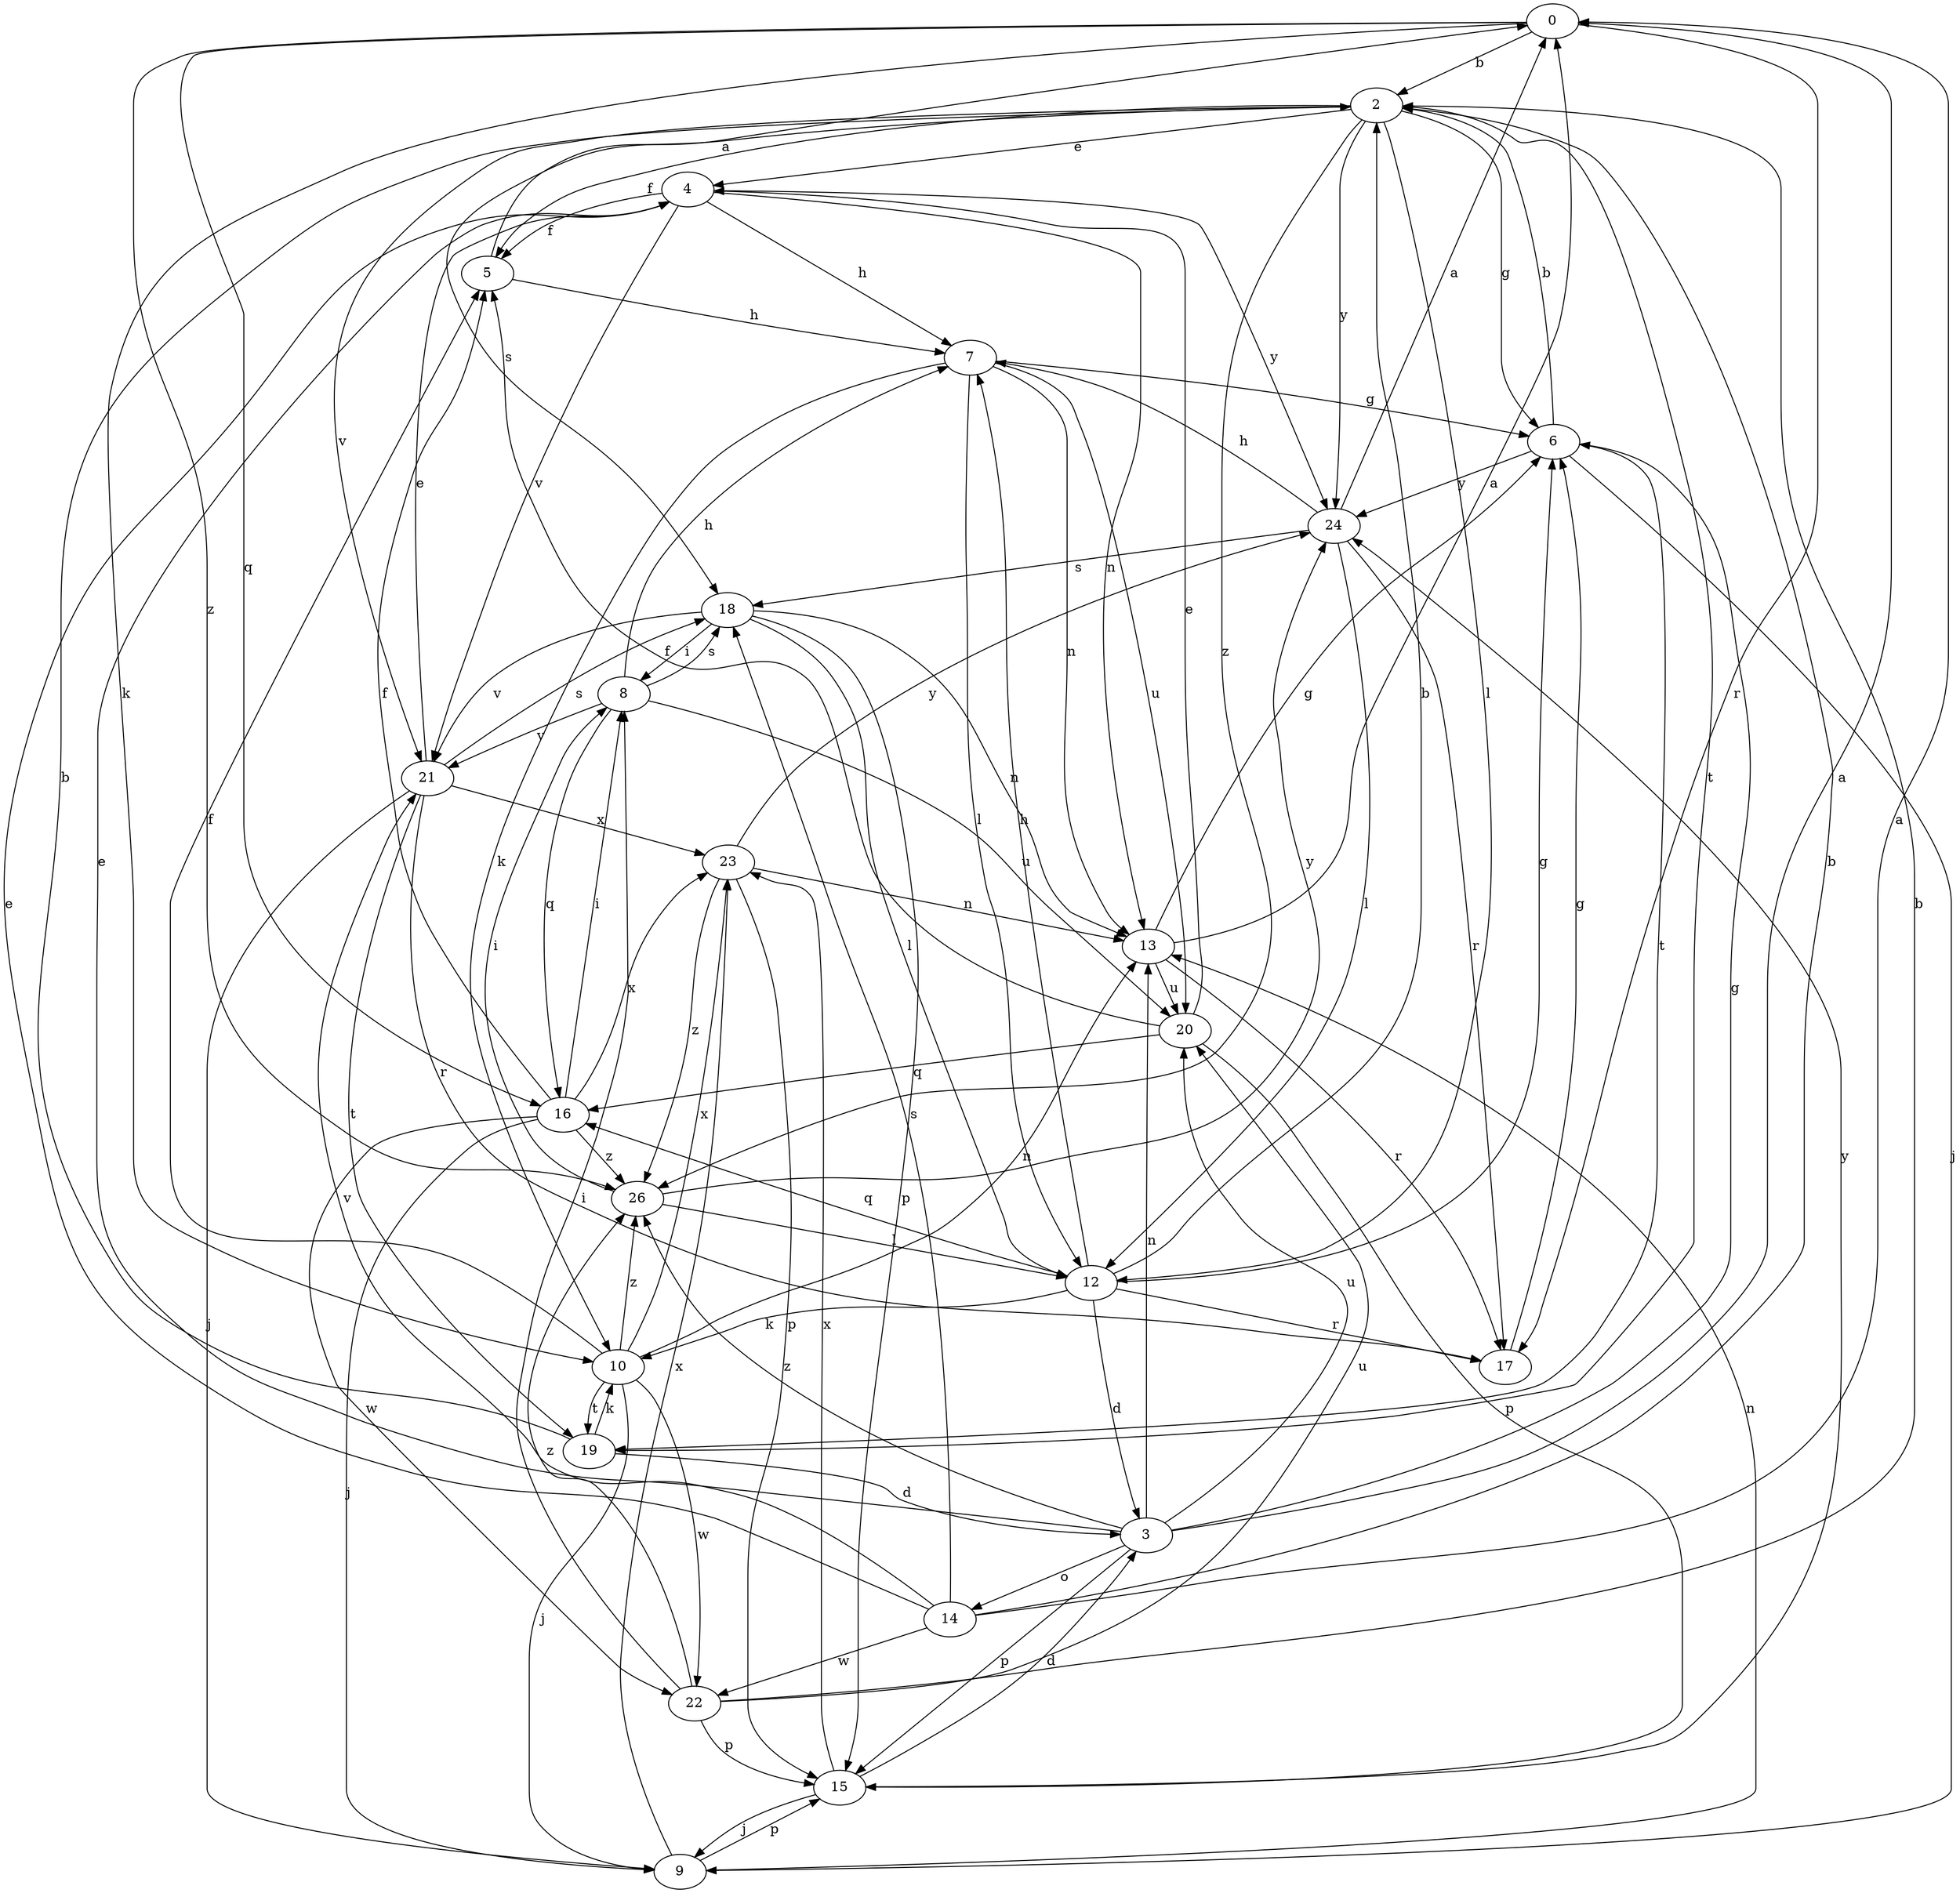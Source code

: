 strict digraph  {
0;
2;
3;
4;
5;
6;
7;
8;
9;
10;
12;
13;
14;
15;
16;
17;
18;
19;
20;
21;
22;
23;
24;
26;
0 -> 2  [label=b];
0 -> 10  [label=k];
0 -> 16  [label=q];
0 -> 17  [label=r];
0 -> 26  [label=z];
2 -> 4  [label=e];
2 -> 5  [label=f];
2 -> 6  [label=g];
2 -> 12  [label=l];
2 -> 18  [label=s];
2 -> 19  [label=t];
2 -> 21  [label=v];
2 -> 24  [label=y];
2 -> 26  [label=z];
3 -> 0  [label=a];
3 -> 4  [label=e];
3 -> 6  [label=g];
3 -> 13  [label=n];
3 -> 14  [label=o];
3 -> 15  [label=p];
3 -> 20  [label=u];
3 -> 26  [label=z];
4 -> 5  [label=f];
4 -> 7  [label=h];
4 -> 13  [label=n];
4 -> 21  [label=v];
4 -> 24  [label=y];
5 -> 0  [label=a];
5 -> 7  [label=h];
6 -> 2  [label=b];
6 -> 9  [label=j];
6 -> 19  [label=t];
6 -> 24  [label=y];
7 -> 6  [label=g];
7 -> 10  [label=k];
7 -> 12  [label=l];
7 -> 13  [label=n];
7 -> 20  [label=u];
8 -> 7  [label=h];
8 -> 16  [label=q];
8 -> 18  [label=s];
8 -> 20  [label=u];
8 -> 21  [label=v];
9 -> 13  [label=n];
9 -> 15  [label=p];
9 -> 23  [label=x];
10 -> 5  [label=f];
10 -> 9  [label=j];
10 -> 13  [label=n];
10 -> 19  [label=t];
10 -> 22  [label=w];
10 -> 23  [label=x];
10 -> 26  [label=z];
12 -> 2  [label=b];
12 -> 3  [label=d];
12 -> 6  [label=g];
12 -> 7  [label=h];
12 -> 10  [label=k];
12 -> 16  [label=q];
12 -> 17  [label=r];
13 -> 0  [label=a];
13 -> 6  [label=g];
13 -> 17  [label=r];
13 -> 20  [label=u];
14 -> 0  [label=a];
14 -> 2  [label=b];
14 -> 4  [label=e];
14 -> 18  [label=s];
14 -> 21  [label=v];
14 -> 22  [label=w];
15 -> 3  [label=d];
15 -> 9  [label=j];
15 -> 23  [label=x];
15 -> 24  [label=y];
16 -> 5  [label=f];
16 -> 8  [label=i];
16 -> 9  [label=j];
16 -> 22  [label=w];
16 -> 23  [label=x];
16 -> 26  [label=z];
17 -> 6  [label=g];
18 -> 8  [label=i];
18 -> 12  [label=l];
18 -> 13  [label=n];
18 -> 15  [label=p];
18 -> 21  [label=v];
19 -> 2  [label=b];
19 -> 3  [label=d];
19 -> 10  [label=k];
20 -> 4  [label=e];
20 -> 5  [label=f];
20 -> 15  [label=p];
20 -> 16  [label=q];
21 -> 4  [label=e];
21 -> 9  [label=j];
21 -> 17  [label=r];
21 -> 18  [label=s];
21 -> 19  [label=t];
21 -> 23  [label=x];
22 -> 2  [label=b];
22 -> 8  [label=i];
22 -> 15  [label=p];
22 -> 20  [label=u];
22 -> 26  [label=z];
23 -> 13  [label=n];
23 -> 15  [label=p];
23 -> 24  [label=y];
23 -> 26  [label=z];
24 -> 0  [label=a];
24 -> 7  [label=h];
24 -> 12  [label=l];
24 -> 17  [label=r];
24 -> 18  [label=s];
26 -> 8  [label=i];
26 -> 12  [label=l];
26 -> 24  [label=y];
}
